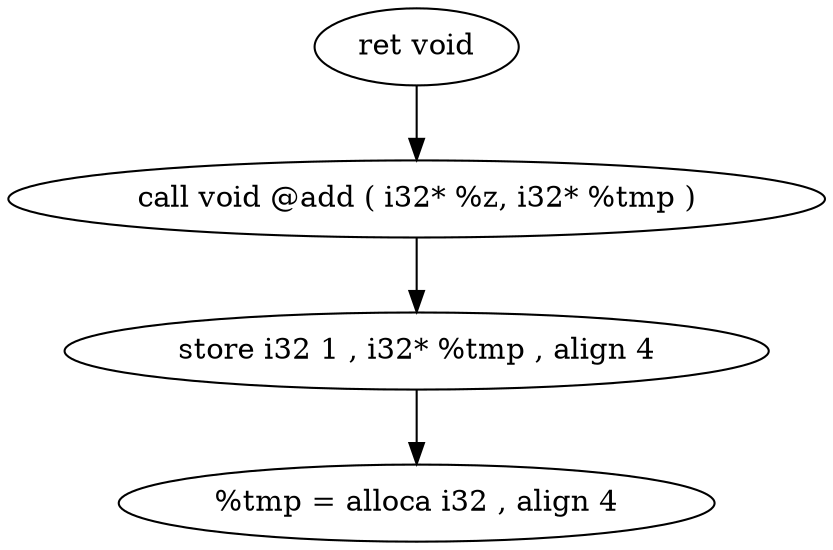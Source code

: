 digraph {
	node [label="\N"];
	graph [bb="0,0,392,260"];
	83 [label="%tmp = alloca i32 , align 4", pos="196,19", width="3.9722", height="0.51389"];
	84 [label="store i32 1 , i32* %tmp , align 4", pos="196,93", width="4.6944", height="0.51389"];
	85 [label="call void @add ( i32* %z, i32* %tmp )", pos="196,167", width="5.4444", height="0.51389"];
	86 [label="ret void", pos="196,241", width="1.3611", height="0.51389"];
	84 -> 83 [pos="e,196,37.667 196,74.327 196,66.264 196,56.648 196,47.711"];
	85 -> 84 [pos="e,196,111.67 196,148.33 196,140.26 196,130.65 196,121.71"];
	86 -> 85 [pos="e,196,185.67 196,222.33 196,214.26 196,204.65 196,195.71"];
}
